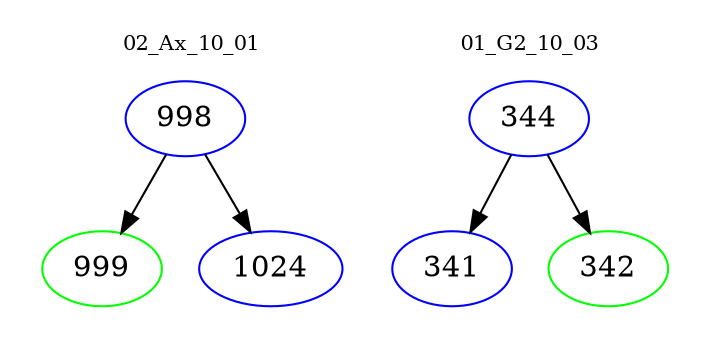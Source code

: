 digraph{
subgraph cluster_0 {
color = white
label = "02_Ax_10_01";
fontsize=10;
T0_998 [label="998", color="blue"]
T0_998 -> T0_999 [color="black"]
T0_999 [label="999", color="green"]
T0_998 -> T0_1024 [color="black"]
T0_1024 [label="1024", color="blue"]
}
subgraph cluster_1 {
color = white
label = "01_G2_10_03";
fontsize=10;
T1_344 [label="344", color="blue"]
T1_344 -> T1_341 [color="black"]
T1_341 [label="341", color="blue"]
T1_344 -> T1_342 [color="black"]
T1_342 [label="342", color="green"]
}
}
